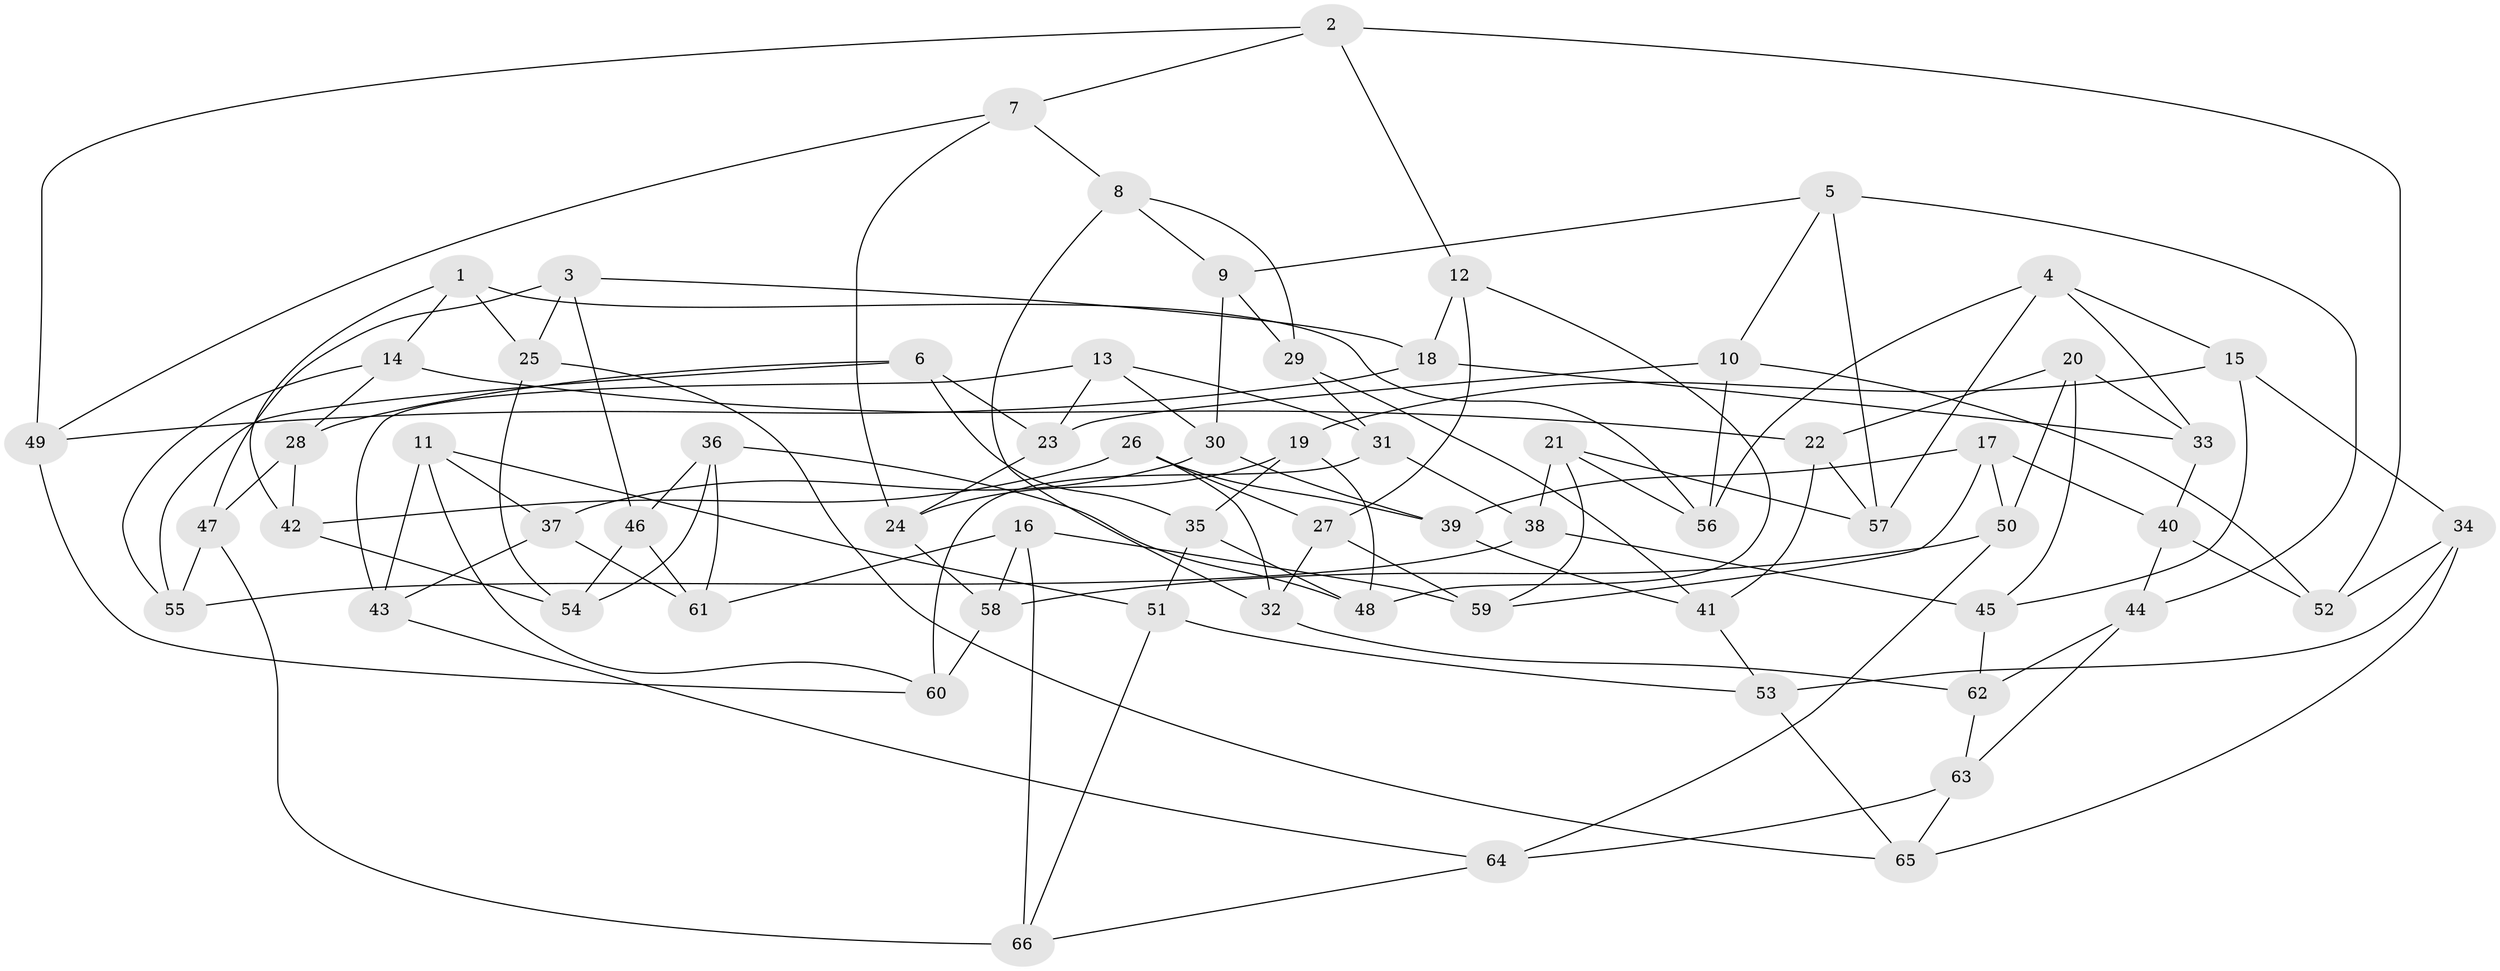 // coarse degree distribution, {6: 0.48717948717948717, 4: 0.3076923076923077, 5: 0.1794871794871795, 3: 0.02564102564102564}
// Generated by graph-tools (version 1.1) at 2025/42/03/06/25 10:42:19]
// undirected, 66 vertices, 132 edges
graph export_dot {
graph [start="1"]
  node [color=gray90,style=filled];
  1;
  2;
  3;
  4;
  5;
  6;
  7;
  8;
  9;
  10;
  11;
  12;
  13;
  14;
  15;
  16;
  17;
  18;
  19;
  20;
  21;
  22;
  23;
  24;
  25;
  26;
  27;
  28;
  29;
  30;
  31;
  32;
  33;
  34;
  35;
  36;
  37;
  38;
  39;
  40;
  41;
  42;
  43;
  44;
  45;
  46;
  47;
  48;
  49;
  50;
  51;
  52;
  53;
  54;
  55;
  56;
  57;
  58;
  59;
  60;
  61;
  62;
  63;
  64;
  65;
  66;
  1 -- 25;
  1 -- 14;
  1 -- 56;
  1 -- 42;
  2 -- 52;
  2 -- 7;
  2 -- 49;
  2 -- 12;
  3 -- 46;
  3 -- 47;
  3 -- 25;
  3 -- 18;
  4 -- 56;
  4 -- 33;
  4 -- 57;
  4 -- 15;
  5 -- 44;
  5 -- 10;
  5 -- 9;
  5 -- 57;
  6 -- 35;
  6 -- 28;
  6 -- 23;
  6 -- 55;
  7 -- 24;
  7 -- 49;
  7 -- 8;
  8 -- 32;
  8 -- 29;
  8 -- 9;
  9 -- 30;
  9 -- 29;
  10 -- 56;
  10 -- 23;
  10 -- 52;
  11 -- 37;
  11 -- 51;
  11 -- 43;
  11 -- 60;
  12 -- 27;
  12 -- 18;
  12 -- 48;
  13 -- 31;
  13 -- 43;
  13 -- 23;
  13 -- 30;
  14 -- 55;
  14 -- 28;
  14 -- 22;
  15 -- 34;
  15 -- 45;
  15 -- 19;
  16 -- 66;
  16 -- 61;
  16 -- 58;
  16 -- 59;
  17 -- 50;
  17 -- 59;
  17 -- 39;
  17 -- 40;
  18 -- 49;
  18 -- 33;
  19 -- 24;
  19 -- 35;
  19 -- 48;
  20 -- 50;
  20 -- 45;
  20 -- 22;
  20 -- 33;
  21 -- 56;
  21 -- 59;
  21 -- 57;
  21 -- 38;
  22 -- 41;
  22 -- 57;
  23 -- 24;
  24 -- 58;
  25 -- 54;
  25 -- 65;
  26 -- 27;
  26 -- 42;
  26 -- 32;
  26 -- 39;
  27 -- 59;
  27 -- 32;
  28 -- 47;
  28 -- 42;
  29 -- 41;
  29 -- 31;
  30 -- 37;
  30 -- 39;
  31 -- 60;
  31 -- 38;
  32 -- 62;
  33 -- 40;
  34 -- 65;
  34 -- 52;
  34 -- 53;
  35 -- 51;
  35 -- 48;
  36 -- 61;
  36 -- 48;
  36 -- 46;
  36 -- 54;
  37 -- 61;
  37 -- 43;
  38 -- 45;
  38 -- 55;
  39 -- 41;
  40 -- 44;
  40 -- 52;
  41 -- 53;
  42 -- 54;
  43 -- 64;
  44 -- 62;
  44 -- 63;
  45 -- 62;
  46 -- 61;
  46 -- 54;
  47 -- 55;
  47 -- 66;
  49 -- 60;
  50 -- 58;
  50 -- 64;
  51 -- 53;
  51 -- 66;
  53 -- 65;
  58 -- 60;
  62 -- 63;
  63 -- 65;
  63 -- 64;
  64 -- 66;
}
